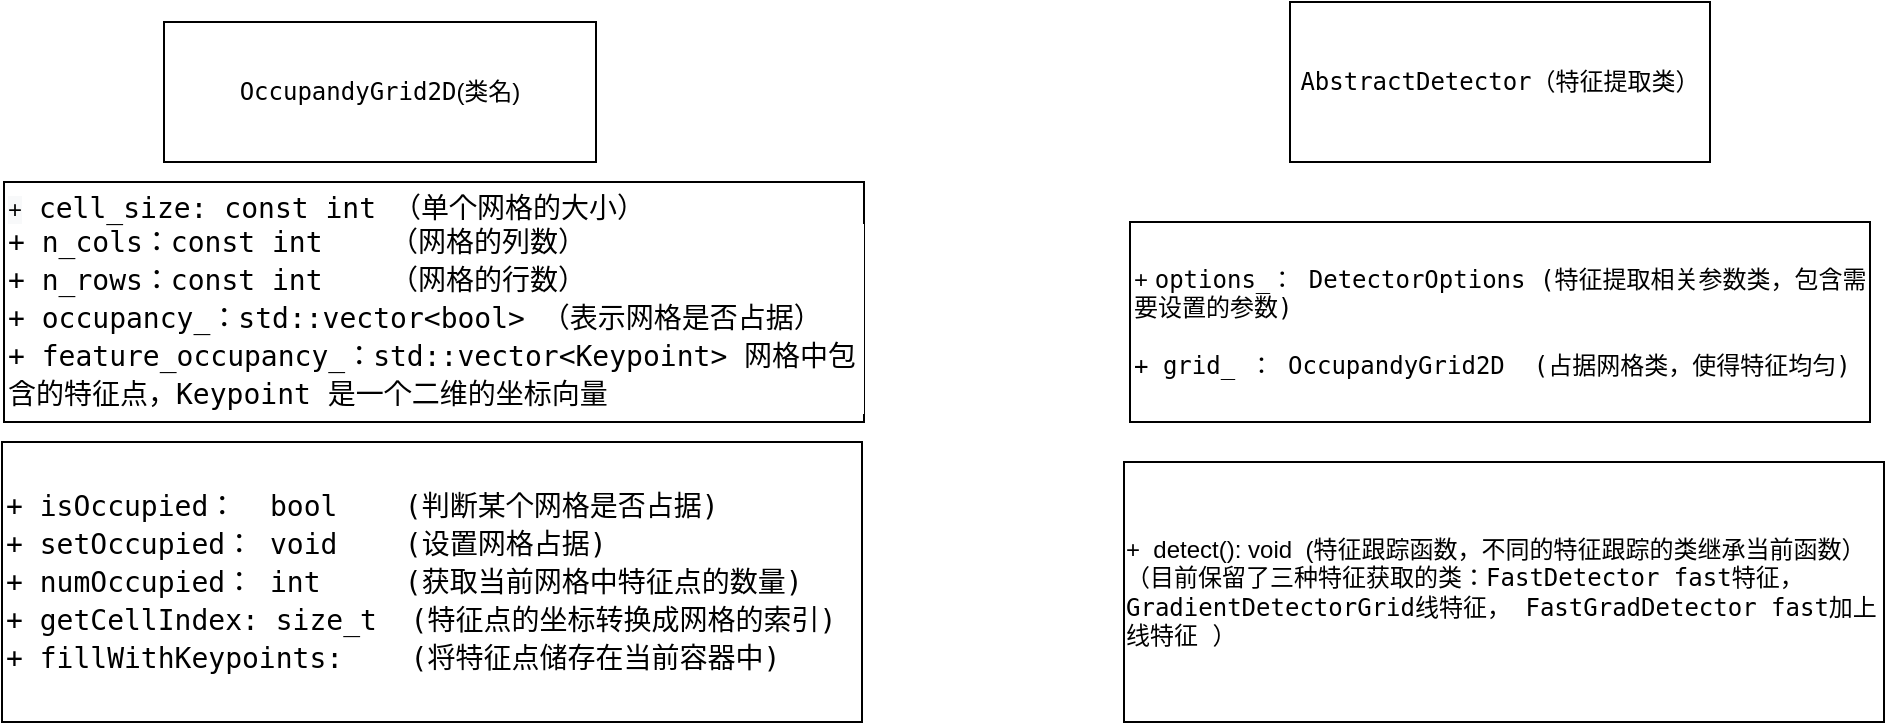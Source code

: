 <mxfile version="18.1.3" type="github">
  <diagram id="GWlVWCDsTEzYYvYcxX3m" name="Page-1">
    <mxGraphModel dx="1350" dy="773" grid="1" gridSize="10" guides="1" tooltips="1" connect="1" arrows="1" fold="1" page="1" pageScale="1" pageWidth="827" pageHeight="1169" math="0" shadow="0">
      <root>
        <mxCell id="0" />
        <mxCell id="1" parent="0" />
        <mxCell id="C_KMu0P_hX7JI2DiCEww-2" value="&lt;font style=&quot;font-size: 12px;&quot;&gt;&lt;span style=&quot;background-color: rgb(255, 255, 255); font-family: &amp;quot;Droid Sans Mono&amp;quot;, &amp;quot;monospace&amp;quot;, monospace, &amp;quot;Droid Sans Fallback&amp;quot;;&quot;&gt;OccupandyGrid2D&lt;/span&gt;(类名)&lt;/font&gt;" style="rounded=0;whiteSpace=wrap;html=1;" vertex="1" parent="1">
          <mxGeometry x="280" y="140" width="216" height="70" as="geometry" />
        </mxCell>
        <mxCell id="C_KMu0P_hX7JI2DiCEww-3" value="&lt;div style=&quot;&quot;&gt;&lt;span style=&quot;background-color: rgb(248, 249, 250);&quot;&gt;+&lt;/span&gt;&lt;span style=&quot;background-color: rgb(255, 255, 255); font-family: &amp;quot;Droid Sans Mono&amp;quot;, &amp;quot;monospace&amp;quot;, monospace, &amp;quot;Droid Sans Fallback&amp;quot;; font-size: 14px;&quot;&gt;&amp;nbsp;&lt;/span&gt;&lt;span style=&quot;background-color: rgb(255, 255, 255); font-family: &amp;quot;Droid Sans Mono&amp;quot;, &amp;quot;monospace&amp;quot;, monospace, &amp;quot;Droid Sans Fallback&amp;quot;; font-size: 14px;&quot;&gt;cell_size: const int （单个网格的大小）&amp;nbsp;&lt;/span&gt;&lt;span style=&quot;background-color: rgb(255, 255, 255); font-family: &amp;quot;Droid Sans Mono&amp;quot;, &amp;quot;monospace&amp;quot;, monospace, &amp;quot;Droid Sans Fallback&amp;quot;; font-size: 14px;&quot;&gt;&amp;nbsp;&lt;/span&gt;&lt;/div&gt;&lt;div style=&quot;background-color: rgb(255, 255, 255); font-family: &amp;quot;Droid Sans Mono&amp;quot;, &amp;quot;monospace&amp;quot;, monospace, &amp;quot;Droid Sans Fallback&amp;quot;; font-size: 14px; line-height: 19px;&quot;&gt;&lt;div&gt;+&amp;nbsp;n_cols：const int&amp;nbsp; &amp;nbsp; （网格的列数）&amp;nbsp;&lt;/div&gt;&lt;div&gt;+ n_rows：const int&amp;nbsp; &amp;nbsp;&amp;nbsp;（网格的行数）&amp;nbsp;&lt;/div&gt;&lt;div&gt;+&amp;nbsp;occupancy_：std&lt;span style=&quot;&quot;&gt;::&lt;/span&gt;vector&lt;span style=&quot;&quot;&gt;&amp;lt;&lt;/span&gt;bool&lt;span style=&quot;&quot;&gt;&amp;gt; （表示网格是否占据）&lt;/span&gt;&lt;/div&gt;&lt;div&gt;+&amp;nbsp;feature_occupancy_：std&lt;span style=&quot;&quot;&gt;::&lt;/span&gt;vector&lt;span style=&quot;&quot;&gt;&amp;lt;&lt;/span&gt;Keypoint&lt;span style=&quot;&quot;&gt;&amp;gt; 网格中包&lt;span style=&quot;&quot;&gt;	&lt;/span&gt;&lt;span style=&quot;&quot;&gt;	&lt;/span&gt;&lt;span style=&quot;&quot;&gt;	&lt;/span&gt;含的特征点，&lt;/span&gt;Keypoint 是一个二维的坐标向量&lt;/div&gt;&lt;/div&gt;" style="rounded=0;whiteSpace=wrap;html=1;align=left;" vertex="1" parent="1">
          <mxGeometry x="200" y="220" width="430" height="120" as="geometry" />
        </mxCell>
        <mxCell id="C_KMu0P_hX7JI2DiCEww-4" value="&lt;div style=&quot;background-color: rgb(255, 255, 255); font-family: &amp;quot;Droid Sans Mono&amp;quot;, &amp;quot;monospace&amp;quot;, monospace, &amp;quot;Droid Sans Fallback&amp;quot;; font-size: 14px; line-height: 19px;&quot;&gt;+ isOccupied：&amp;nbsp; bool&amp;nbsp; &amp;nbsp; (判断某个网格是否占据)&lt;/div&gt;&lt;div style=&quot;background-color: rgb(255, 255, 255); font-family: &amp;quot;Droid Sans Mono&amp;quot;, &amp;quot;monospace&amp;quot;, monospace, &amp;quot;Droid Sans Fallback&amp;quot;; font-size: 14px; line-height: 19px;&quot;&gt;&lt;div style=&quot;line-height: 19px;&quot;&gt;+ setOccupied： void&amp;nbsp; &amp;nbsp; (设置网格占据)&lt;/div&gt;&lt;div style=&quot;line-height: 19px;&quot;&gt;&lt;div style=&quot;line-height: 19px;&quot;&gt;+ numOccupied： int&amp;nbsp; &amp;nbsp; &amp;nbsp;(获取当前网格中特征点的数量)&lt;/div&gt;&lt;div style=&quot;line-height: 19px;&quot;&gt;&lt;div style=&quot;line-height: 19px;&quot;&gt;+ getCellIndex:&amp;nbsp;size_t&amp;nbsp; (特征点的坐标转换成网格的索引)&lt;/div&gt;&lt;div style=&quot;line-height: 19px;&quot;&gt;&lt;div style=&quot;line-height: 19px;&quot;&gt;+ fillWithKeypoints:&amp;nbsp; &amp;nbsp; (将特征点储存在当前容器中)&lt;/div&gt;&lt;/div&gt;&lt;/div&gt;&lt;/div&gt;&lt;/div&gt;" style="rounded=0;whiteSpace=wrap;html=1;align=left;" vertex="1" parent="1">
          <mxGeometry x="199" y="350" width="430" height="140" as="geometry" />
        </mxCell>
        <mxCell id="C_KMu0P_hX7JI2DiCEww-7" value="&lt;div style=&quot;background-color: rgb(255, 255, 255); font-family: &amp;quot;Droid Sans Mono&amp;quot;, &amp;quot;monospace&amp;quot;, monospace, &amp;quot;Droid Sans Fallback&amp;quot;; line-height: 19px;&quot;&gt;&lt;font style=&quot;font-size: 12px;&quot;&gt;AbstractDetector（特征提取类）&lt;/font&gt;&lt;/div&gt;" style="rounded=0;whiteSpace=wrap;html=1;fontSize=12;fontColor=#000000;" vertex="1" parent="1">
          <mxGeometry x="843" y="130" width="210" height="80" as="geometry" />
        </mxCell>
        <mxCell id="C_KMu0P_hX7JI2DiCEww-8" value="&lt;font style=&quot;font-size: 12px;&quot;&gt;+&amp;nbsp;&lt;span style=&quot;background-color: rgb(255, 255, 255); font-family: &amp;quot;Droid Sans Mono&amp;quot;, &amp;quot;monospace&amp;quot;, monospace, &amp;quot;Droid Sans Fallback&amp;quot;;&quot;&gt;options_：&amp;nbsp;&lt;/span&gt;&lt;span style=&quot;background-color: rgb(255, 255, 255); font-family: &amp;quot;Droid Sans Mono&amp;quot;, &amp;quot;monospace&amp;quot;, monospace, &amp;quot;Droid Sans Fallback&amp;quot;;&quot;&gt;DetectorOptions (特征提取相关参数类，包含需要设置的参数)&lt;/span&gt;&lt;span style=&quot;background-color: rgb(255, 255, 255); font-family: &amp;quot;Droid Sans Mono&amp;quot;, &amp;quot;monospace&amp;quot;, monospace, &amp;quot;Droid Sans Fallback&amp;quot;;&quot;&gt;&lt;br&gt;&lt;/span&gt;&lt;span style=&quot;background-color: rgb(255, 255, 255); font-family: &amp;quot;Droid Sans Mono&amp;quot;, &amp;quot;monospace&amp;quot;, monospace, &amp;quot;Droid Sans Fallback&amp;quot;;&quot;&gt;&lt;br&gt;+&amp;nbsp;&lt;/span&gt;&lt;span style=&quot;background-color: rgb(255, 255, 255); font-family: &amp;quot;Droid Sans Mono&amp;quot;, &amp;quot;monospace&amp;quot;, monospace, &amp;quot;Droid Sans Fallback&amp;quot;;&quot;&gt;grid_ ：&amp;nbsp;&lt;/span&gt;&lt;span style=&quot;text-align: center; background-color: rgb(255, 255, 255); font-family: &amp;quot;Droid Sans Mono&amp;quot;, &amp;quot;monospace&amp;quot;, monospace, &amp;quot;Droid Sans Fallback&amp;quot;;&quot;&gt;OccupandyGrid2D&amp;nbsp; (占据网格类，使得特征均匀)&lt;/span&gt;&lt;/font&gt;" style="rounded=0;whiteSpace=wrap;html=1;fontSize=12;fontColor=#000000;align=left;" vertex="1" parent="1">
          <mxGeometry x="763" y="240" width="370" height="100" as="geometry" />
        </mxCell>
        <mxCell id="C_KMu0P_hX7JI2DiCEww-10" value="&lt;div style=&quot;text-align: left;&quot;&gt;&lt;span style=&quot;background-color: initial;&quot;&gt;&lt;font style=&quot;font-size: 12px;&quot;&gt;+&amp;nbsp; detect(): void&amp;nbsp; (特征跟踪函数，不同的特征跟踪的类继承当前函数）&lt;/font&gt;&lt;/span&gt;&lt;/div&gt;&lt;div style=&quot;text-align: left;&quot;&gt;&lt;font style=&quot;font-size: 12px;&quot;&gt;&lt;span style=&quot;background-color: initial;&quot;&gt;（目前保留了三种特征获取的类：&lt;/span&gt;&lt;span style=&quot;background-color: rgb(255, 255, 255); font-family: &amp;quot;Droid Sans Mono&amp;quot;, &amp;quot;monospace&amp;quot;, monospace, &amp;quot;Droid Sans Fallback&amp;quot;; text-align: center;&quot;&gt;FastDetector fast特征，&lt;/span&gt;&lt;span style=&quot;background-color: rgb(255, 255, 255); font-family: &amp;quot;Droid Sans Mono&amp;quot;, &amp;quot;monospace&amp;quot;, monospace, &amp;quot;Droid Sans Fallback&amp;quot;; text-align: center;&quot;&gt;GradientDetectorGrid线特征，&amp;nbsp;&lt;/span&gt;&lt;span style=&quot;background-color: rgb(255, 255, 255); font-family: &amp;quot;Droid Sans Mono&amp;quot;, &amp;quot;monospace&amp;quot;, monospace, &amp;quot;Droid Sans Fallback&amp;quot;; text-align: center;&quot;&gt;FastGradDetector fast加上线特征&amp;nbsp;&lt;/span&gt;&lt;span style=&quot;background-color: initial;&quot;&gt;）&lt;/span&gt;&lt;/font&gt;&lt;/div&gt;" style="rounded=0;whiteSpace=wrap;html=1;fontSize=12;fontColor=#000000;" vertex="1" parent="1">
          <mxGeometry x="760" y="360" width="380" height="130" as="geometry" />
        </mxCell>
      </root>
    </mxGraphModel>
  </diagram>
</mxfile>
